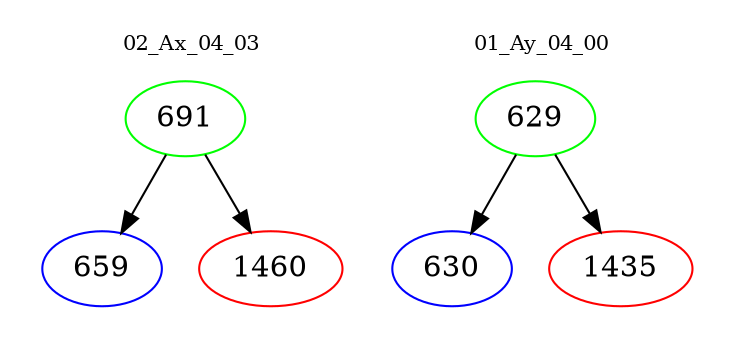 digraph{
subgraph cluster_0 {
color = white
label = "02_Ax_04_03";
fontsize=10;
T0_691 [label="691", color="green"]
T0_691 -> T0_659 [color="black"]
T0_659 [label="659", color="blue"]
T0_691 -> T0_1460 [color="black"]
T0_1460 [label="1460", color="red"]
}
subgraph cluster_1 {
color = white
label = "01_Ay_04_00";
fontsize=10;
T1_629 [label="629", color="green"]
T1_629 -> T1_630 [color="black"]
T1_630 [label="630", color="blue"]
T1_629 -> T1_1435 [color="black"]
T1_1435 [label="1435", color="red"]
}
}
